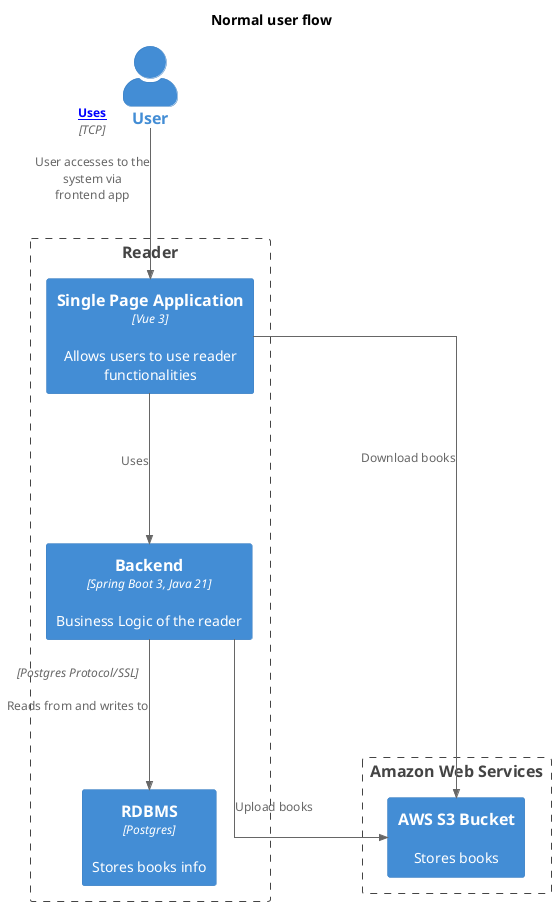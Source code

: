 @startuml
set separator none
!ENABLE_ALL_PLANT_ELEMENTS = 1
skinparam linetype ortho
skinparam nodesep 150
skinparam ranksep 150
top to bottom direction
title Normal user flow
!include <C4/C4>
!include <C4/C4_Context>
!include <C4/C4_Container>
Container($alias="Person_user", $label="User", $techn="", $descr="", $sprite="", $tags="", $link="", $baseShape="actor")
Boundary(SoftwareSystem_reader_ss, "Reader", $tags="HighlightedElement") {
Container($alias="Container_reader_frontend", $label="Single Page Application", $techn="Vue 3", $descr="Allows users to use reader functionalities", $sprite="", $tags="HighlightedElement", $link="", $baseShape="rectangle")
    Container($alias="Container_reader_backend", $label="Backend", $techn="Spring Boot 3, Java 21", $descr="Business Logic of the reader", $sprite="", $tags="", $link="", $baseShape="rectangle")
    Container($alias="Container_reader_database", $label="RDBMS", $techn="Postgres", $descr="Stores books info", $sprite="", $tags="", $link="", $baseShape="rectangle")
    }
Boundary(SoftwareSystem_aws_ss, "Amazon Web Services", $tags="") {
Container($alias="Container_aws_s3_bucket_reader", $label="AWS S3 Bucket", $techn="", $descr="Stores books", $sprite="", $tags="", $link="", $baseShape="rectangle")
    }
Rel($from="Container_reader_backend", $to="Container_aws_s3_bucket_reader", $label="", $techn="", $descr="Upload books", $sprite="", $tags="", $link="")
Rel($from="Container_reader_backend", $to="Container_reader_database", $label="", $techn="Postgres Protocol/SSL", $descr="Reads from and writes to", $sprite="", $tags="", $link="")
Rel($from="Container_reader_frontend", $to="Container_aws_s3_bucket_reader", $label="", $techn="", $descr="Download books", $sprite="", $tags="", $link="")
Rel($from="Container_reader_frontend", $to="Container_reader_backend", $label="", $techn="", $descr="Uses", $sprite="", $tags="", $link="")
Rel($from="Person_user", $to="Container_reader_frontend", $label="Uses", $techn="TCP", $descr="User accesses to the system via frontend app", $sprite="", $tags="", $link="https://google.com")
hide stereotypes
@enduml
